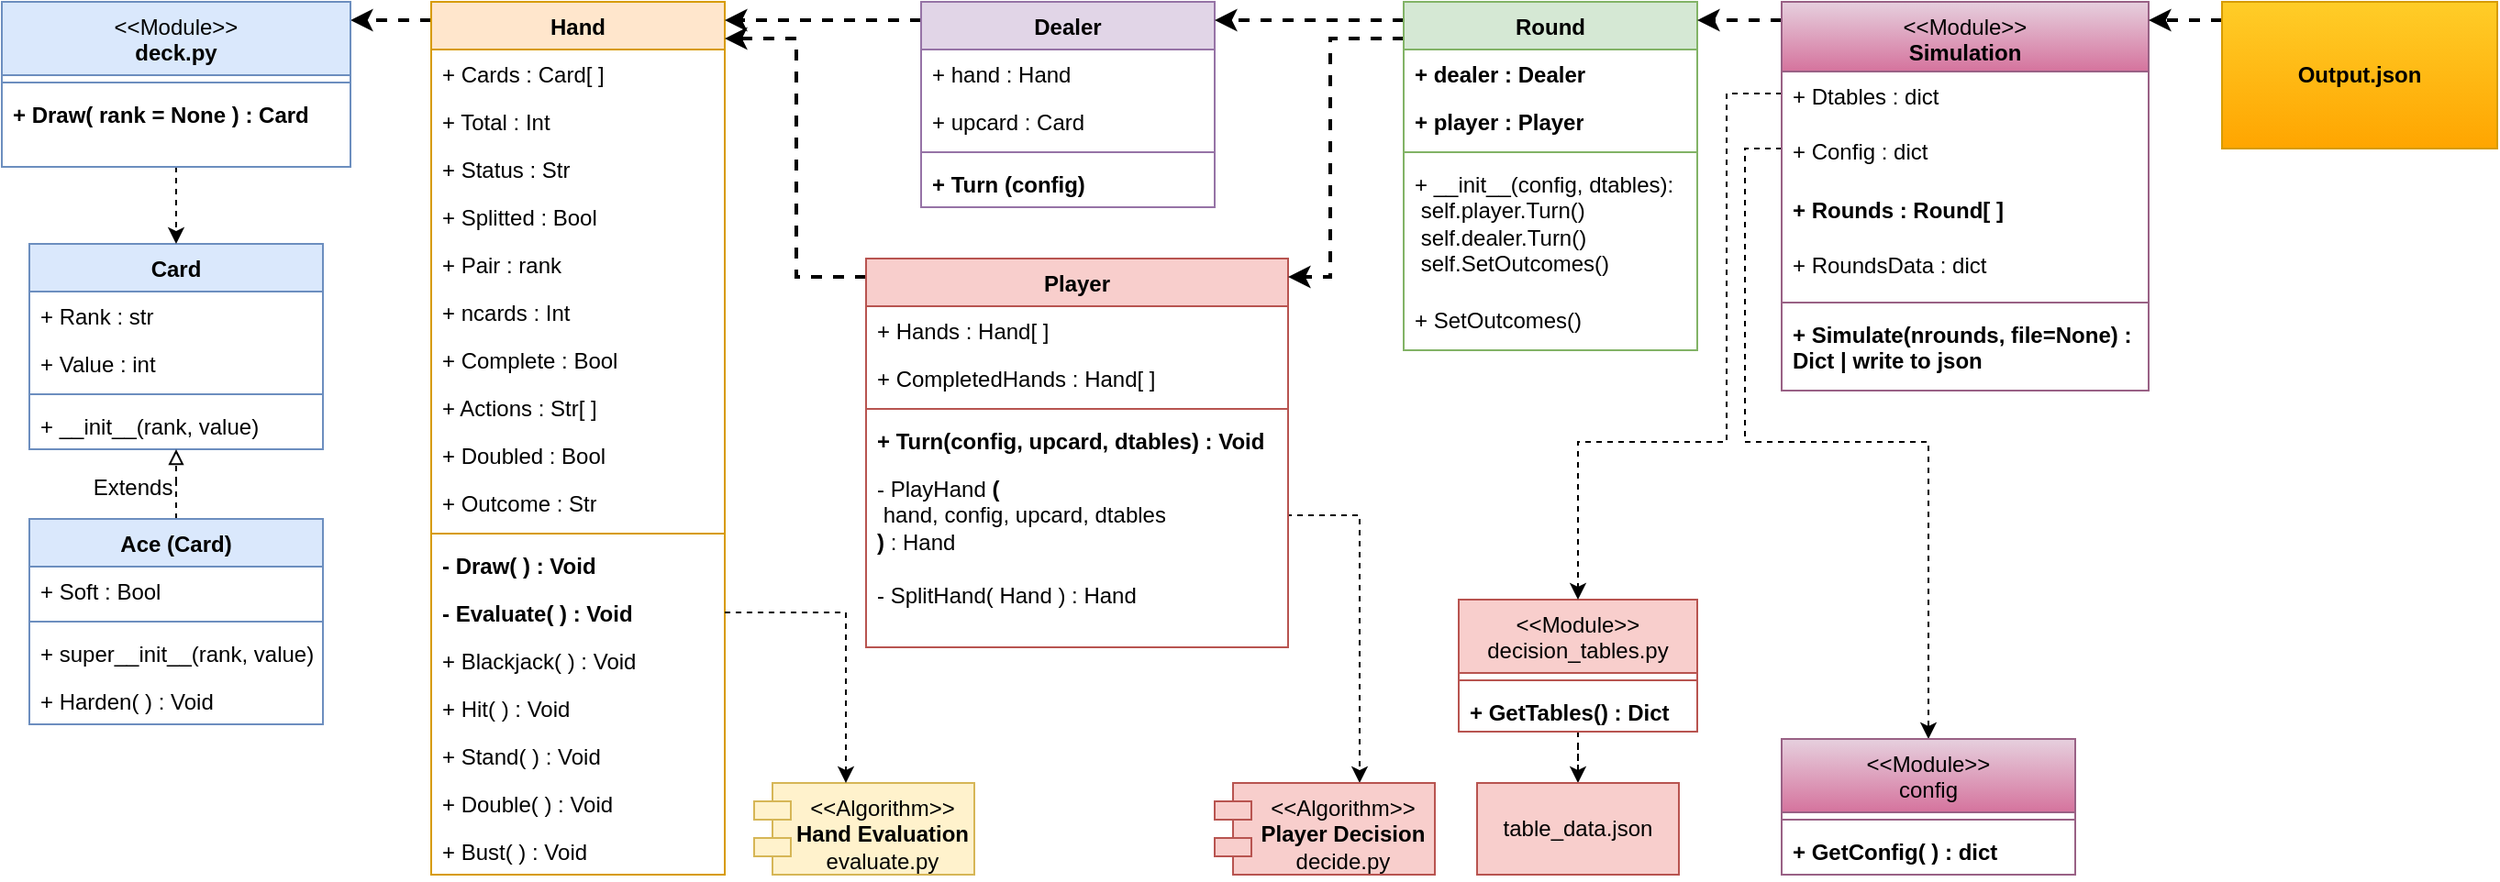 <mxfile version="21.1.2" type="device">
  <diagram name="Page-1" id="7DpOC3-QBoEndVEFqyjz">
    <mxGraphModel dx="2577" dy="1023" grid="1" gridSize="10" guides="1" tooltips="1" connect="1" arrows="1" fold="1" page="1" pageScale="1" pageWidth="850" pageHeight="1100" math="0" shadow="0">
      <root>
        <mxCell id="0" />
        <mxCell id="1" parent="0" />
        <mxCell id="NY3S9bCNHuYxU6Ima1e8-138" style="edgeStyle=orthogonalEdgeStyle;rounded=0;orthogonalLoop=1;jettySize=auto;html=1;dashed=1;strokeWidth=2;" parent="1" source="NY3S9bCNHuYxU6Ima1e8-22" target="NY3S9bCNHuYxU6Ima1e8-58" edge="1">
          <mxGeometry relative="1" as="geometry">
            <Array as="points">
              <mxPoint x="-610" y="370" />
              <mxPoint x="-610" y="370" />
            </Array>
          </mxGeometry>
        </mxCell>
        <mxCell id="NY3S9bCNHuYxU6Ima1e8-22" value="Hand" style="swimlane;fontStyle=1;align=center;verticalAlign=top;childLayout=stackLayout;horizontal=1;startSize=26;horizontalStack=0;resizeParent=1;resizeParentMax=0;resizeLast=0;collapsible=1;marginBottom=0;whiteSpace=wrap;html=1;fillColor=#ffe6cc;strokeColor=#d79b00;" parent="1" vertex="1">
          <mxGeometry x="-606" y="360" width="160" height="476" as="geometry" />
        </mxCell>
        <mxCell id="NY3S9bCNHuYxU6Ima1e8-23" value="+ Cards : Card[ ]" style="text;strokeColor=none;fillColor=none;align=left;verticalAlign=top;spacingLeft=4;spacingRight=4;overflow=hidden;rotatable=0;points=[[0,0.5],[1,0.5]];portConstraint=eastwest;whiteSpace=wrap;html=1;" parent="NY3S9bCNHuYxU6Ima1e8-22" vertex="1">
          <mxGeometry y="26" width="160" height="26" as="geometry" />
        </mxCell>
        <mxCell id="NY3S9bCNHuYxU6Ima1e8-33" value="+ Total : Int" style="text;strokeColor=none;fillColor=none;align=left;verticalAlign=top;spacingLeft=4;spacingRight=4;overflow=hidden;rotatable=0;points=[[0,0.5],[1,0.5]];portConstraint=eastwest;whiteSpace=wrap;html=1;" parent="NY3S9bCNHuYxU6Ima1e8-22" vertex="1">
          <mxGeometry y="52" width="160" height="26" as="geometry" />
        </mxCell>
        <mxCell id="NY3S9bCNHuYxU6Ima1e8-34" value="+ Status : Str" style="text;strokeColor=none;fillColor=none;align=left;verticalAlign=top;spacingLeft=4;spacingRight=4;overflow=hidden;rotatable=0;points=[[0,0.5],[1,0.5]];portConstraint=eastwest;whiteSpace=wrap;html=1;" parent="NY3S9bCNHuYxU6Ima1e8-22" vertex="1">
          <mxGeometry y="78" width="160" height="26" as="geometry" />
        </mxCell>
        <mxCell id="NY3S9bCNHuYxU6Ima1e8-35" value="+ Splitted : Bool" style="text;strokeColor=none;fillColor=none;align=left;verticalAlign=top;spacingLeft=4;spacingRight=4;overflow=hidden;rotatable=0;points=[[0,0.5],[1,0.5]];portConstraint=eastwest;whiteSpace=wrap;html=1;" parent="NY3S9bCNHuYxU6Ima1e8-22" vertex="1">
          <mxGeometry y="104" width="160" height="26" as="geometry" />
        </mxCell>
        <mxCell id="NY3S9bCNHuYxU6Ima1e8-36" value="+ Pair : rank" style="text;strokeColor=none;fillColor=none;align=left;verticalAlign=top;spacingLeft=4;spacingRight=4;overflow=hidden;rotatable=0;points=[[0,0.5],[1,0.5]];portConstraint=eastwest;whiteSpace=wrap;html=1;" parent="NY3S9bCNHuYxU6Ima1e8-22" vertex="1">
          <mxGeometry y="130" width="160" height="26" as="geometry" />
        </mxCell>
        <mxCell id="NY3S9bCNHuYxU6Ima1e8-37" value="+ ncards : Int" style="text;strokeColor=none;fillColor=none;align=left;verticalAlign=top;spacingLeft=4;spacingRight=4;overflow=hidden;rotatable=0;points=[[0,0.5],[1,0.5]];portConstraint=eastwest;whiteSpace=wrap;html=1;" parent="NY3S9bCNHuYxU6Ima1e8-22" vertex="1">
          <mxGeometry y="156" width="160" height="26" as="geometry" />
        </mxCell>
        <mxCell id="NY3S9bCNHuYxU6Ima1e8-38" value="+ Complete : Bool" style="text;strokeColor=none;fillColor=none;align=left;verticalAlign=top;spacingLeft=4;spacingRight=4;overflow=hidden;rotatable=0;points=[[0,0.5],[1,0.5]];portConstraint=eastwest;whiteSpace=wrap;html=1;" parent="NY3S9bCNHuYxU6Ima1e8-22" vertex="1">
          <mxGeometry y="182" width="160" height="26" as="geometry" />
        </mxCell>
        <mxCell id="NY3S9bCNHuYxU6Ima1e8-31" value="+ Actions : Str[ ]" style="text;strokeColor=none;fillColor=none;align=left;verticalAlign=top;spacingLeft=4;spacingRight=4;overflow=hidden;rotatable=0;points=[[0,0.5],[1,0.5]];portConstraint=eastwest;whiteSpace=wrap;html=1;" parent="NY3S9bCNHuYxU6Ima1e8-22" vertex="1">
          <mxGeometry y="208" width="160" height="26" as="geometry" />
        </mxCell>
        <mxCell id="NY3S9bCNHuYxU6Ima1e8-39" value="+ Doubled : Bool" style="text;strokeColor=none;fillColor=none;align=left;verticalAlign=top;spacingLeft=4;spacingRight=4;overflow=hidden;rotatable=0;points=[[0,0.5],[1,0.5]];portConstraint=eastwest;whiteSpace=wrap;html=1;" parent="NY3S9bCNHuYxU6Ima1e8-22" vertex="1">
          <mxGeometry y="234" width="160" height="26" as="geometry" />
        </mxCell>
        <mxCell id="NY3S9bCNHuYxU6Ima1e8-40" value="+ Outcome : Str" style="text;strokeColor=none;fillColor=none;align=left;verticalAlign=top;spacingLeft=4;spacingRight=4;overflow=hidden;rotatable=0;points=[[0,0.5],[1,0.5]];portConstraint=eastwest;whiteSpace=wrap;html=1;" parent="NY3S9bCNHuYxU6Ima1e8-22" vertex="1">
          <mxGeometry y="260" width="160" height="26" as="geometry" />
        </mxCell>
        <mxCell id="NY3S9bCNHuYxU6Ima1e8-24" value="" style="line;strokeWidth=1;fillColor=none;align=left;verticalAlign=middle;spacingTop=-1;spacingLeft=3;spacingRight=3;rotatable=0;labelPosition=right;points=[];portConstraint=eastwest;strokeColor=inherit;" parent="NY3S9bCNHuYxU6Ima1e8-22" vertex="1">
          <mxGeometry y="286" width="160" height="8" as="geometry" />
        </mxCell>
        <mxCell id="NY3S9bCNHuYxU6Ima1e8-48" value="- Draw( ) : Void" style="text;strokeColor=none;fillColor=none;align=left;verticalAlign=top;spacingLeft=4;spacingRight=4;overflow=hidden;rotatable=0;points=[[0,0.5],[1,0.5]];portConstraint=eastwest;whiteSpace=wrap;html=1;fontStyle=1" parent="NY3S9bCNHuYxU6Ima1e8-22" vertex="1">
          <mxGeometry y="294" width="160" height="26" as="geometry" />
        </mxCell>
        <mxCell id="NY3S9bCNHuYxU6Ima1e8-25" value="- Evaluate( ) : Void" style="text;strokeColor=none;fillColor=none;align=left;verticalAlign=top;spacingLeft=4;spacingRight=4;overflow=hidden;rotatable=0;points=[[0,0.5],[1,0.5]];portConstraint=eastwest;whiteSpace=wrap;html=1;fontStyle=1" parent="NY3S9bCNHuYxU6Ima1e8-22" vertex="1">
          <mxGeometry y="320" width="160" height="26" as="geometry" />
        </mxCell>
        <mxCell id="NY3S9bCNHuYxU6Ima1e8-42" value="+ Blackjack( ) : Void" style="text;strokeColor=none;fillColor=none;align=left;verticalAlign=top;spacingLeft=4;spacingRight=4;overflow=hidden;rotatable=0;points=[[0,0.5],[1,0.5]];portConstraint=eastwest;whiteSpace=wrap;html=1;" parent="NY3S9bCNHuYxU6Ima1e8-22" vertex="1">
          <mxGeometry y="346" width="160" height="26" as="geometry" />
        </mxCell>
        <mxCell id="NY3S9bCNHuYxU6Ima1e8-44" value="+ Hit( ) : Void" style="text;strokeColor=none;fillColor=none;align=left;verticalAlign=top;spacingLeft=4;spacingRight=4;overflow=hidden;rotatable=0;points=[[0,0.5],[1,0.5]];portConstraint=eastwest;whiteSpace=wrap;html=1;" parent="NY3S9bCNHuYxU6Ima1e8-22" vertex="1">
          <mxGeometry y="372" width="160" height="26" as="geometry" />
        </mxCell>
        <mxCell id="NY3S9bCNHuYxU6Ima1e8-45" value="+ Stand( ) : Void" style="text;strokeColor=none;fillColor=none;align=left;verticalAlign=top;spacingLeft=4;spacingRight=4;overflow=hidden;rotatable=0;points=[[0,0.5],[1,0.5]];portConstraint=eastwest;whiteSpace=wrap;html=1;" parent="NY3S9bCNHuYxU6Ima1e8-22" vertex="1">
          <mxGeometry y="398" width="160" height="26" as="geometry" />
        </mxCell>
        <mxCell id="NY3S9bCNHuYxU6Ima1e8-43" value="+ Double( ) : Void" style="text;strokeColor=none;fillColor=none;align=left;verticalAlign=top;spacingLeft=4;spacingRight=4;overflow=hidden;rotatable=0;points=[[0,0.5],[1,0.5]];portConstraint=eastwest;whiteSpace=wrap;html=1;" parent="NY3S9bCNHuYxU6Ima1e8-22" vertex="1">
          <mxGeometry y="424" width="160" height="26" as="geometry" />
        </mxCell>
        <mxCell id="NY3S9bCNHuYxU6Ima1e8-46" value="+ Bust( ) : Void" style="text;strokeColor=none;fillColor=none;align=left;verticalAlign=top;spacingLeft=4;spacingRight=4;overflow=hidden;rotatable=0;points=[[0,0.5],[1,0.5]];portConstraint=eastwest;whiteSpace=wrap;html=1;" parent="NY3S9bCNHuYxU6Ima1e8-22" vertex="1">
          <mxGeometry y="450" width="160" height="26" as="geometry" />
        </mxCell>
        <mxCell id="XpE2dCUKxIDjwioG4O6Z-105" value="&amp;lt;&amp;lt;Algorithm&amp;gt;&amp;gt;&lt;br&gt;&lt;b&gt;Hand Evaluation&lt;/b&gt;&lt;br&gt;evaluate.py" style="shape=module;align=left;spacingLeft=20;align=center;verticalAlign=top;whiteSpace=wrap;html=1;fillColor=#fff2cc;strokeColor=#d6b656;container=0;" parent="1" vertex="1">
          <mxGeometry x="-430" y="786" width="120" height="50" as="geometry" />
        </mxCell>
        <mxCell id="NY3S9bCNHuYxU6Ima1e8-53" value="Card" style="swimlane;fontStyle=1;align=center;verticalAlign=top;childLayout=stackLayout;horizontal=1;startSize=26;horizontalStack=0;resizeParent=1;resizeParentMax=0;resizeLast=0;collapsible=1;marginBottom=0;whiteSpace=wrap;html=1;fillColor=#dae8fc;strokeColor=#6c8ebf;" parent="1" vertex="1">
          <mxGeometry x="-825" y="492" width="160" height="112" as="geometry" />
        </mxCell>
        <mxCell id="NY3S9bCNHuYxU6Ima1e8-65" value="+ Rank : str" style="text;strokeColor=none;fillColor=none;align=left;verticalAlign=top;spacingLeft=4;spacingRight=4;overflow=hidden;rotatable=0;points=[[0,0.5],[1,0.5]];portConstraint=eastwest;whiteSpace=wrap;html=1;" parent="NY3S9bCNHuYxU6Ima1e8-53" vertex="1">
          <mxGeometry y="26" width="160" height="26" as="geometry" />
        </mxCell>
        <mxCell id="NY3S9bCNHuYxU6Ima1e8-54" value="+ Value : int" style="text;strokeColor=none;fillColor=none;align=left;verticalAlign=top;spacingLeft=4;spacingRight=4;overflow=hidden;rotatable=0;points=[[0,0.5],[1,0.5]];portConstraint=eastwest;whiteSpace=wrap;html=1;" parent="NY3S9bCNHuYxU6Ima1e8-53" vertex="1">
          <mxGeometry y="52" width="160" height="26" as="geometry" />
        </mxCell>
        <mxCell id="NY3S9bCNHuYxU6Ima1e8-55" value="" style="line;strokeWidth=1;fillColor=none;align=left;verticalAlign=middle;spacingTop=-1;spacingLeft=3;spacingRight=3;rotatable=0;labelPosition=right;points=[];portConstraint=eastwest;strokeColor=inherit;" parent="NY3S9bCNHuYxU6Ima1e8-53" vertex="1">
          <mxGeometry y="78" width="160" height="8" as="geometry" />
        </mxCell>
        <mxCell id="NY3S9bCNHuYxU6Ima1e8-56" value="+ __init__(rank, value)" style="text;strokeColor=none;fillColor=none;align=left;verticalAlign=top;spacingLeft=4;spacingRight=4;overflow=hidden;rotatable=0;points=[[0,0.5],[1,0.5]];portConstraint=eastwest;whiteSpace=wrap;html=1;" parent="NY3S9bCNHuYxU6Ima1e8-53" vertex="1">
          <mxGeometry y="86" width="160" height="26" as="geometry" />
        </mxCell>
        <mxCell id="NY3S9bCNHuYxU6Ima1e8-67" style="edgeStyle=orthogonalEdgeStyle;rounded=0;orthogonalLoop=1;jettySize=auto;html=1;dashed=1;" parent="1" source="NY3S9bCNHuYxU6Ima1e8-58" target="NY3S9bCNHuYxU6Ima1e8-53" edge="1">
          <mxGeometry relative="1" as="geometry" />
        </mxCell>
        <mxCell id="NY3S9bCNHuYxU6Ima1e8-58" value="&lt;span style=&quot;font-weight: normal;&quot;&gt;&amp;lt;&amp;lt;Module&amp;gt;&amp;gt;&lt;br&gt;&lt;/span&gt;deck.py" style="swimlane;fontStyle=1;align=center;verticalAlign=top;childLayout=stackLayout;horizontal=1;startSize=40;horizontalStack=0;resizeParent=1;resizeParentMax=0;resizeLast=0;collapsible=1;marginBottom=0;whiteSpace=wrap;html=1;fillColor=#dae8fc;strokeColor=#6c8ebf;" parent="1" vertex="1">
          <mxGeometry x="-840" y="360" width="190" height="90" as="geometry" />
        </mxCell>
        <mxCell id="NY3S9bCNHuYxU6Ima1e8-60" value="" style="line;strokeWidth=1;fillColor=none;align=left;verticalAlign=middle;spacingTop=-1;spacingLeft=3;spacingRight=3;rotatable=0;labelPosition=right;points=[];portConstraint=eastwest;strokeColor=inherit;" parent="NY3S9bCNHuYxU6Ima1e8-58" vertex="1">
          <mxGeometry y="40" width="190" height="8" as="geometry" />
        </mxCell>
        <mxCell id="NY3S9bCNHuYxU6Ima1e8-61" value="+ Draw( rank = None ) : Card" style="text;strokeColor=none;fillColor=none;align=left;verticalAlign=top;spacingLeft=4;spacingRight=4;overflow=hidden;rotatable=0;points=[[0,0.5],[1,0.5]];portConstraint=eastwest;whiteSpace=wrap;html=1;fontStyle=1" parent="NY3S9bCNHuYxU6Ima1e8-58" vertex="1">
          <mxGeometry y="48" width="190" height="42" as="geometry" />
        </mxCell>
        <mxCell id="NY3S9bCNHuYxU6Ima1e8-73" style="edgeStyle=orthogonalEdgeStyle;rounded=0;orthogonalLoop=1;jettySize=auto;html=1;dashed=1;endArrow=block;endFill=0;" parent="1" source="NY3S9bCNHuYxU6Ima1e8-68" target="NY3S9bCNHuYxU6Ima1e8-53" edge="1">
          <mxGeometry relative="1" as="geometry" />
        </mxCell>
        <mxCell id="NY3S9bCNHuYxU6Ima1e8-68" value="Ace (Card)" style="swimlane;fontStyle=1;align=center;verticalAlign=top;childLayout=stackLayout;horizontal=1;startSize=26;horizontalStack=0;resizeParent=1;resizeParentMax=0;resizeLast=0;collapsible=1;marginBottom=0;whiteSpace=wrap;html=1;fillColor=#dae8fc;strokeColor=#6c8ebf;" parent="1" vertex="1">
          <mxGeometry x="-825" y="642" width="160" height="112" as="geometry" />
        </mxCell>
        <mxCell id="NY3S9bCNHuYxU6Ima1e8-69" value="+ Soft : Bool" style="text;strokeColor=none;fillColor=none;align=left;verticalAlign=top;spacingLeft=4;spacingRight=4;overflow=hidden;rotatable=0;points=[[0,0.5],[1,0.5]];portConstraint=eastwest;whiteSpace=wrap;html=1;" parent="NY3S9bCNHuYxU6Ima1e8-68" vertex="1">
          <mxGeometry y="26" width="160" height="26" as="geometry" />
        </mxCell>
        <mxCell id="NY3S9bCNHuYxU6Ima1e8-70" value="" style="line;strokeWidth=1;fillColor=none;align=left;verticalAlign=middle;spacingTop=-1;spacingLeft=3;spacingRight=3;rotatable=0;labelPosition=right;points=[];portConstraint=eastwest;strokeColor=inherit;" parent="NY3S9bCNHuYxU6Ima1e8-68" vertex="1">
          <mxGeometry y="52" width="160" height="8" as="geometry" />
        </mxCell>
        <mxCell id="NY3S9bCNHuYxU6Ima1e8-72" value="+ super__init__(rank, value)" style="text;strokeColor=none;fillColor=none;align=left;verticalAlign=top;spacingLeft=4;spacingRight=4;overflow=hidden;rotatable=0;points=[[0,0.5],[1,0.5]];portConstraint=eastwest;whiteSpace=wrap;html=1;" parent="NY3S9bCNHuYxU6Ima1e8-68" vertex="1">
          <mxGeometry y="60" width="160" height="26" as="geometry" />
        </mxCell>
        <mxCell id="NY3S9bCNHuYxU6Ima1e8-71" value="+ Harden( ) : Void" style="text;strokeColor=none;fillColor=none;align=left;verticalAlign=top;spacingLeft=4;spacingRight=4;overflow=hidden;rotatable=0;points=[[0,0.5],[1,0.5]];portConstraint=eastwest;whiteSpace=wrap;html=1;" parent="NY3S9bCNHuYxU6Ima1e8-68" vertex="1">
          <mxGeometry y="86" width="160" height="26" as="geometry" />
        </mxCell>
        <mxCell id="NY3S9bCNHuYxU6Ima1e8-123" style="edgeStyle=orthogonalEdgeStyle;rounded=0;orthogonalLoop=1;jettySize=auto;html=1;dashed=1;strokeWidth=2;" parent="1" source="NY3S9bCNHuYxU6Ima1e8-75" target="NY3S9bCNHuYxU6Ima1e8-22" edge="1">
          <mxGeometry relative="1" as="geometry">
            <Array as="points">
              <mxPoint x="-407" y="510" />
              <mxPoint x="-407" y="380" />
            </Array>
          </mxGeometry>
        </mxCell>
        <mxCell id="NY3S9bCNHuYxU6Ima1e8-143" style="edgeStyle=orthogonalEdgeStyle;rounded=0;orthogonalLoop=1;jettySize=auto;html=1;dashed=1;exitX=1;exitY=0.5;exitDx=0;exitDy=0;" parent="1" source="NY3S9bCNHuYxU6Ima1e8-79" target="NY3S9bCNHuYxU6Ima1e8-85" edge="1">
          <mxGeometry relative="1" as="geometry">
            <Array as="points">
              <mxPoint x="-100" y="640" />
            </Array>
          </mxGeometry>
        </mxCell>
        <mxCell id="NY3S9bCNHuYxU6Ima1e8-75" value="Player" style="swimlane;fontStyle=1;align=center;verticalAlign=top;childLayout=stackLayout;horizontal=1;startSize=26;horizontalStack=0;resizeParent=1;resizeParentMax=0;resizeLast=0;collapsible=1;marginBottom=0;whiteSpace=wrap;html=1;fillColor=#f8cecc;strokeColor=#b85450;" parent="1" vertex="1">
          <mxGeometry x="-369" y="500" width="230" height="212" as="geometry" />
        </mxCell>
        <mxCell id="NY3S9bCNHuYxU6Ima1e8-82" value="+ Hands : Hand[ ]" style="text;strokeColor=none;fillColor=none;align=left;verticalAlign=top;spacingLeft=4;spacingRight=4;overflow=hidden;rotatable=0;points=[[0,0.5],[1,0.5]];portConstraint=eastwest;whiteSpace=wrap;html=1;" parent="NY3S9bCNHuYxU6Ima1e8-75" vertex="1">
          <mxGeometry y="26" width="230" height="26" as="geometry" />
        </mxCell>
        <mxCell id="NY3S9bCNHuYxU6Ima1e8-83" value="+ CompletedHands : Hand[ ]" style="text;strokeColor=none;fillColor=none;align=left;verticalAlign=top;spacingLeft=4;spacingRight=4;overflow=hidden;rotatable=0;points=[[0,0.5],[1,0.5]];portConstraint=eastwest;whiteSpace=wrap;html=1;" parent="NY3S9bCNHuYxU6Ima1e8-75" vertex="1">
          <mxGeometry y="52" width="230" height="26" as="geometry" />
        </mxCell>
        <mxCell id="NY3S9bCNHuYxU6Ima1e8-77" value="" style="line;strokeWidth=1;fillColor=none;align=left;verticalAlign=middle;spacingTop=-1;spacingLeft=3;spacingRight=3;rotatable=0;labelPosition=right;points=[];portConstraint=eastwest;strokeColor=inherit;" parent="NY3S9bCNHuYxU6Ima1e8-75" vertex="1">
          <mxGeometry y="78" width="230" height="8" as="geometry" />
        </mxCell>
        <mxCell id="NY3S9bCNHuYxU6Ima1e8-78" value="+ Turn(config, upcard, dtables) : Void" style="text;strokeColor=none;fillColor=none;align=left;verticalAlign=top;spacingLeft=4;spacingRight=4;overflow=hidden;rotatable=0;points=[[0,0.5],[1,0.5]];portConstraint=eastwest;whiteSpace=wrap;html=1;fontStyle=1" parent="NY3S9bCNHuYxU6Ima1e8-75" vertex="1">
          <mxGeometry y="86" width="230" height="26" as="geometry" />
        </mxCell>
        <mxCell id="NY3S9bCNHuYxU6Ima1e8-79" value="- PlayHand&lt;b&gt; (&lt;br&gt;&lt;/b&gt;&lt;span style=&quot;white-space: pre;&quot;&gt; &lt;/span&gt;hand, config, upcard, dtables&lt;br&gt;&lt;b&gt;)&lt;/b&gt; : Hand" style="text;strokeColor=none;fillColor=none;align=left;verticalAlign=top;spacingLeft=4;spacingRight=4;overflow=hidden;rotatable=0;points=[[0,0.5],[1,0.5]];portConstraint=eastwest;whiteSpace=wrap;html=1;" parent="NY3S9bCNHuYxU6Ima1e8-75" vertex="1">
          <mxGeometry y="112" width="230" height="58" as="geometry" />
        </mxCell>
        <mxCell id="NY3S9bCNHuYxU6Ima1e8-80" value="- SplitHand( Hand ) : Hand" style="text;strokeColor=none;fillColor=none;align=left;verticalAlign=top;spacingLeft=4;spacingRight=4;overflow=hidden;rotatable=0;points=[[0,0.5],[1,0.5]];portConstraint=eastwest;whiteSpace=wrap;html=1;" parent="NY3S9bCNHuYxU6Ima1e8-75" vertex="1">
          <mxGeometry y="170" width="230" height="42" as="geometry" />
        </mxCell>
        <mxCell id="NY3S9bCNHuYxU6Ima1e8-85" value="&amp;lt;&amp;lt;Algorithm&amp;gt;&amp;gt;&lt;br&gt;&lt;b&gt;Player Decision&lt;/b&gt;&lt;br&gt;decide.py" style="shape=module;align=left;spacingLeft=20;align=center;verticalAlign=top;whiteSpace=wrap;html=1;fillColor=#f8cecc;strokeColor=#b85450;container=0;" parent="1" vertex="1">
          <mxGeometry x="-179" y="786" width="120" height="50" as="geometry" />
        </mxCell>
        <mxCell id="NY3S9bCNHuYxU6Ima1e8-124" style="edgeStyle=orthogonalEdgeStyle;rounded=0;orthogonalLoop=1;jettySize=auto;html=1;dashed=1;strokeWidth=2;" parent="1" source="NY3S9bCNHuYxU6Ima1e8-86" target="NY3S9bCNHuYxU6Ima1e8-22" edge="1">
          <mxGeometry relative="1" as="geometry">
            <Array as="points">
              <mxPoint x="-360" y="370" />
              <mxPoint x="-360" y="370" />
            </Array>
          </mxGeometry>
        </mxCell>
        <mxCell id="NY3S9bCNHuYxU6Ima1e8-86" value="Dealer" style="swimlane;fontStyle=1;align=center;verticalAlign=top;childLayout=stackLayout;horizontal=1;startSize=26;horizontalStack=0;resizeParent=1;resizeParentMax=0;resizeLast=0;collapsible=1;marginBottom=0;whiteSpace=wrap;html=1;fillColor=#e1d5e7;strokeColor=#9673a6;" parent="1" vertex="1">
          <mxGeometry x="-339" y="360" width="160" height="112" as="geometry" />
        </mxCell>
        <mxCell id="NY3S9bCNHuYxU6Ima1e8-87" value="+ hand : Hand" style="text;align=left;verticalAlign=top;spacingLeft=4;spacingRight=4;overflow=hidden;rotatable=0;points=[[0,0.5],[1,0.5]];portConstraint=eastwest;whiteSpace=wrap;html=1;" parent="NY3S9bCNHuYxU6Ima1e8-86" vertex="1">
          <mxGeometry y="26" width="160" height="26" as="geometry" />
        </mxCell>
        <mxCell id="NY3S9bCNHuYxU6Ima1e8-90" value="+ upcard : Card" style="text;strokeColor=none;fillColor=none;align=left;verticalAlign=top;spacingLeft=4;spacingRight=4;overflow=hidden;rotatable=0;points=[[0,0.5],[1,0.5]];portConstraint=eastwest;whiteSpace=wrap;html=1;" parent="NY3S9bCNHuYxU6Ima1e8-86" vertex="1">
          <mxGeometry y="52" width="160" height="26" as="geometry" />
        </mxCell>
        <mxCell id="NY3S9bCNHuYxU6Ima1e8-88" value="" style="line;strokeWidth=1;fillColor=none;align=left;verticalAlign=middle;spacingTop=-1;spacingLeft=3;spacingRight=3;rotatable=0;labelPosition=right;points=[];portConstraint=eastwest;strokeColor=inherit;" parent="NY3S9bCNHuYxU6Ima1e8-86" vertex="1">
          <mxGeometry y="78" width="160" height="8" as="geometry" />
        </mxCell>
        <mxCell id="NY3S9bCNHuYxU6Ima1e8-89" value="+ Turn (config)" style="text;strokeColor=none;fillColor=none;align=left;verticalAlign=top;spacingLeft=4;spacingRight=4;overflow=hidden;rotatable=0;points=[[0,0.5],[1,0.5]];portConstraint=eastwest;whiteSpace=wrap;html=1;fontStyle=1" parent="NY3S9bCNHuYxU6Ima1e8-86" vertex="1">
          <mxGeometry y="86" width="160" height="26" as="geometry" />
        </mxCell>
        <mxCell id="NY3S9bCNHuYxU6Ima1e8-158" style="edgeStyle=orthogonalEdgeStyle;rounded=0;orthogonalLoop=1;jettySize=auto;html=1;dashed=1;" parent="1" source="NY3S9bCNHuYxU6Ima1e8-92" target="NY3S9bCNHuYxU6Ima1e8-96" edge="1">
          <mxGeometry relative="1" as="geometry" />
        </mxCell>
        <mxCell id="NY3S9bCNHuYxU6Ima1e8-92" value="&lt;span style=&quot;font-weight: normal;&quot;&gt;&amp;lt;&amp;lt;Module&amp;gt;&amp;gt;&lt;br&gt;decision_tables.py&lt;/span&gt;" style="swimlane;fontStyle=1;align=center;verticalAlign=top;childLayout=stackLayout;horizontal=1;startSize=40;horizontalStack=0;resizeParent=1;resizeParentMax=0;resizeLast=0;collapsible=1;marginBottom=0;whiteSpace=wrap;html=1;fillColor=#f8cecc;strokeColor=#b85450;" parent="1" vertex="1">
          <mxGeometry x="-46" y="686" width="130" height="72" as="geometry" />
        </mxCell>
        <mxCell id="NY3S9bCNHuYxU6Ima1e8-94" value="" style="line;strokeWidth=1;fillColor=none;align=left;verticalAlign=middle;spacingTop=-1;spacingLeft=3;spacingRight=3;rotatable=0;labelPosition=right;points=[];portConstraint=eastwest;strokeColor=inherit;" parent="NY3S9bCNHuYxU6Ima1e8-92" vertex="1">
          <mxGeometry y="40" width="130" height="8" as="geometry" />
        </mxCell>
        <mxCell id="NY3S9bCNHuYxU6Ima1e8-95" value="&lt;b&gt;+ GetTables() : Dict&lt;/b&gt;" style="text;strokeColor=none;fillColor=none;align=left;verticalAlign=top;spacingLeft=4;spacingRight=4;overflow=hidden;rotatable=0;points=[[0,0.5],[1,0.5]];portConstraint=eastwest;whiteSpace=wrap;html=1;" parent="NY3S9bCNHuYxU6Ima1e8-92" vertex="1">
          <mxGeometry y="48" width="130" height="24" as="geometry" />
        </mxCell>
        <mxCell id="NY3S9bCNHuYxU6Ima1e8-96" value="table_data.json" style="html=1;whiteSpace=wrap;fillColor=#f8cecc;strokeColor=#b85450;" parent="1" vertex="1">
          <mxGeometry x="-36" y="786" width="110" height="50" as="geometry" />
        </mxCell>
        <mxCell id="NY3S9bCNHuYxU6Ima1e8-100" value="Extends" style="text;html=1;align=center;verticalAlign=middle;resizable=0;points=[];autosize=1;strokeColor=none;fillColor=none;" parent="1" vertex="1">
          <mxGeometry x="-804" y="610" width="70" height="30" as="geometry" />
        </mxCell>
        <mxCell id="NY3S9bCNHuYxU6Ima1e8-129" style="edgeStyle=orthogonalEdgeStyle;rounded=0;orthogonalLoop=1;jettySize=auto;html=1;dashed=1;strokeWidth=2;" parent="1" source="NY3S9bCNHuYxU6Ima1e8-105" target="NY3S9bCNHuYxU6Ima1e8-75" edge="1">
          <mxGeometry relative="1" as="geometry">
            <Array as="points">
              <mxPoint x="-116" y="380" />
              <mxPoint x="-116" y="510" />
            </Array>
          </mxGeometry>
        </mxCell>
        <mxCell id="NY3S9bCNHuYxU6Ima1e8-130" style="edgeStyle=orthogonalEdgeStyle;rounded=0;orthogonalLoop=1;jettySize=auto;html=1;dashed=1;strokeWidth=2;" parent="1" source="NY3S9bCNHuYxU6Ima1e8-105" target="NY3S9bCNHuYxU6Ima1e8-86" edge="1">
          <mxGeometry relative="1" as="geometry">
            <Array as="points">
              <mxPoint x="-100" y="370" />
              <mxPoint x="-100" y="370" />
            </Array>
          </mxGeometry>
        </mxCell>
        <mxCell id="NY3S9bCNHuYxU6Ima1e8-105" value="Round" style="swimlane;fontStyle=1;align=center;verticalAlign=top;childLayout=stackLayout;horizontal=1;startSize=26;horizontalStack=0;resizeParent=1;resizeParentMax=0;resizeLast=0;collapsible=1;marginBottom=0;whiteSpace=wrap;html=1;fillColor=#d5e8d4;strokeColor=#82b366;" parent="1" vertex="1">
          <mxGeometry x="-76" y="360" width="160" height="190" as="geometry" />
        </mxCell>
        <mxCell id="NY3S9bCNHuYxU6Ima1e8-106" value="+ dealer : Dealer" style="text;strokeColor=none;fillColor=none;align=left;verticalAlign=top;spacingLeft=4;spacingRight=4;overflow=hidden;rotatable=0;points=[[0,0.5],[1,0.5]];portConstraint=eastwest;whiteSpace=wrap;html=1;fontStyle=1" parent="NY3S9bCNHuYxU6Ima1e8-105" vertex="1">
          <mxGeometry y="26" width="160" height="26" as="geometry" />
        </mxCell>
        <mxCell id="NY3S9bCNHuYxU6Ima1e8-136" value="+ player : Player" style="text;strokeColor=none;fillColor=none;align=left;verticalAlign=top;spacingLeft=4;spacingRight=4;overflow=hidden;rotatable=0;points=[[0,0.5],[1,0.5]];portConstraint=eastwest;whiteSpace=wrap;html=1;fontStyle=1" parent="NY3S9bCNHuYxU6Ima1e8-105" vertex="1">
          <mxGeometry y="52" width="160" height="26" as="geometry" />
        </mxCell>
        <mxCell id="NY3S9bCNHuYxU6Ima1e8-107" value="" style="line;strokeWidth=1;fillColor=none;align=left;verticalAlign=middle;spacingTop=-1;spacingLeft=3;spacingRight=3;rotatable=0;labelPosition=right;points=[];portConstraint=eastwest;strokeColor=inherit;" parent="NY3S9bCNHuYxU6Ima1e8-105" vertex="1">
          <mxGeometry y="78" width="160" height="8" as="geometry" />
        </mxCell>
        <mxCell id="NY3S9bCNHuYxU6Ima1e8-108" value="+ __init__(config, dtables):&lt;br&gt;&lt;span style=&quot;white-space: pre;&quot;&gt; &lt;/span&gt;self.player.Turn()&lt;br&gt;&lt;span style=&quot;white-space: pre;&quot;&gt; &lt;/span&gt;self.dealer.Turn()&lt;br&gt;&lt;span style=&quot;white-space: pre;&quot;&gt; &lt;/span&gt;self.SetOutcomes()" style="text;strokeColor=none;fillColor=none;align=left;verticalAlign=top;spacingLeft=4;spacingRight=4;overflow=hidden;rotatable=0;points=[[0,0.5],[1,0.5]];portConstraint=eastwest;whiteSpace=wrap;html=1;" parent="NY3S9bCNHuYxU6Ima1e8-105" vertex="1">
          <mxGeometry y="86" width="160" height="74" as="geometry" />
        </mxCell>
        <mxCell id="NY3S9bCNHuYxU6Ima1e8-137" value="+ SetOutcomes()" style="text;strokeColor=none;fillColor=none;align=left;verticalAlign=top;spacingLeft=4;spacingRight=4;overflow=hidden;rotatable=0;points=[[0,0.5],[1,0.5]];portConstraint=eastwest;whiteSpace=wrap;html=1;" parent="NY3S9bCNHuYxU6Ima1e8-105" vertex="1">
          <mxGeometry y="160" width="160" height="30" as="geometry" />
        </mxCell>
        <mxCell id="NY3S9bCNHuYxU6Ima1e8-135" style="edgeStyle=orthogonalEdgeStyle;rounded=0;orthogonalLoop=1;jettySize=auto;html=1;dashed=1;strokeWidth=2;" parent="1" source="NY3S9bCNHuYxU6Ima1e8-131" target="NY3S9bCNHuYxU6Ima1e8-105" edge="1">
          <mxGeometry relative="1" as="geometry">
            <Array as="points">
              <mxPoint x="100" y="370" />
              <mxPoint x="100" y="370" />
            </Array>
          </mxGeometry>
        </mxCell>
        <mxCell id="NY3S9bCNHuYxU6Ima1e8-156" style="edgeStyle=orthogonalEdgeStyle;rounded=0;orthogonalLoop=1;jettySize=auto;html=1;dashed=1;" parent="1" source="NY3S9bCNHuYxU6Ima1e8-131" target="NY3S9bCNHuYxU6Ima1e8-152" edge="1">
          <mxGeometry relative="1" as="geometry">
            <Array as="points">
              <mxPoint x="110" y="440" />
              <mxPoint x="110" y="600" />
              <mxPoint x="210" y="600" />
            </Array>
          </mxGeometry>
        </mxCell>
        <mxCell id="NY3S9bCNHuYxU6Ima1e8-157" style="edgeStyle=orthogonalEdgeStyle;rounded=0;orthogonalLoop=1;jettySize=auto;html=1;dashed=1;" parent="1" source="NY3S9bCNHuYxU6Ima1e8-131" target="NY3S9bCNHuYxU6Ima1e8-92" edge="1">
          <mxGeometry relative="1" as="geometry">
            <Array as="points">
              <mxPoint x="100" y="410" />
              <mxPoint x="100" y="600" />
              <mxPoint x="19" y="600" />
            </Array>
          </mxGeometry>
        </mxCell>
        <mxCell id="NY3S9bCNHuYxU6Ima1e8-131" value="&lt;span style=&quot;font-weight: normal;&quot;&gt;&amp;lt;&amp;lt;Module&amp;gt;&amp;gt;&lt;/span&gt;&lt;br&gt;Simulation" style="swimlane;fontStyle=1;align=center;verticalAlign=top;childLayout=stackLayout;horizontal=1;startSize=38;horizontalStack=0;resizeParent=1;resizeParentMax=0;resizeLast=0;collapsible=1;marginBottom=0;whiteSpace=wrap;html=1;fillColor=#e6d0de;strokeColor=#996185;gradientColor=#d5739d;" parent="1" vertex="1">
          <mxGeometry x="130" y="360" width="200" height="212" as="geometry" />
        </mxCell>
        <mxCell id="NY3S9bCNHuYxU6Ima1e8-134" value="+ Dtables : dict" style="text;strokeColor=none;fillColor=none;align=left;verticalAlign=top;spacingLeft=4;spacingRight=4;overflow=hidden;rotatable=0;points=[[0,0.5],[1,0.5]];portConstraint=eastwest;whiteSpace=wrap;html=1;" parent="NY3S9bCNHuYxU6Ima1e8-131" vertex="1">
          <mxGeometry y="38" width="200" height="30" as="geometry" />
        </mxCell>
        <mxCell id="NY3S9bCNHuYxU6Ima1e8-149" value="+ Config : dict" style="text;strokeColor=none;fillColor=none;align=left;verticalAlign=top;spacingLeft=4;spacingRight=4;overflow=hidden;rotatable=0;points=[[0,0.5],[1,0.5]];portConstraint=eastwest;whiteSpace=wrap;html=1;" parent="NY3S9bCNHuYxU6Ima1e8-131" vertex="1">
          <mxGeometry y="68" width="200" height="32" as="geometry" />
        </mxCell>
        <mxCell id="NY3S9bCNHuYxU6Ima1e8-148" value="+ Rounds : Round[ ]" style="text;strokeColor=none;fillColor=none;align=left;verticalAlign=top;spacingLeft=4;spacingRight=4;overflow=hidden;rotatable=0;points=[[0,0.5],[1,0.5]];portConstraint=eastwest;whiteSpace=wrap;html=1;fontStyle=1" parent="NY3S9bCNHuYxU6Ima1e8-131" vertex="1">
          <mxGeometry y="100" width="200" height="30" as="geometry" />
        </mxCell>
        <mxCell id="NY3S9bCNHuYxU6Ima1e8-150" value="+ RoundsData : dict" style="text;strokeColor=none;fillColor=none;align=left;verticalAlign=top;spacingLeft=4;spacingRight=4;overflow=hidden;rotatable=0;points=[[0,0.5],[1,0.5]];portConstraint=eastwest;whiteSpace=wrap;html=1;" parent="NY3S9bCNHuYxU6Ima1e8-131" vertex="1">
          <mxGeometry y="130" width="200" height="30" as="geometry" />
        </mxCell>
        <mxCell id="NY3S9bCNHuYxU6Ima1e8-133" value="" style="line;strokeWidth=1;fillColor=none;align=left;verticalAlign=middle;spacingTop=-1;spacingLeft=3;spacingRight=3;rotatable=0;labelPosition=right;points=[];portConstraint=eastwest;strokeColor=inherit;" parent="NY3S9bCNHuYxU6Ima1e8-131" vertex="1">
          <mxGeometry y="160" width="200" height="8" as="geometry" />
        </mxCell>
        <mxCell id="NY3S9bCNHuYxU6Ima1e8-147" value="&lt;b&gt;+ Simulate(nrounds, file=None) : Dict | write to json&lt;/b&gt;" style="text;strokeColor=none;fillColor=none;align=left;verticalAlign=top;spacingLeft=4;spacingRight=4;overflow=hidden;rotatable=0;points=[[0,0.5],[1,0.5]];portConstraint=eastwest;whiteSpace=wrap;html=1;" parent="NY3S9bCNHuYxU6Ima1e8-131" vertex="1">
          <mxGeometry y="168" width="200" height="44" as="geometry" />
        </mxCell>
        <mxCell id="NY3S9bCNHuYxU6Ima1e8-152" value="&lt;span style=&quot;font-weight: normal;&quot;&gt;&amp;lt;&amp;lt;Module&amp;gt;&amp;gt;&lt;br&gt;config&lt;/span&gt;" style="swimlane;fontStyle=1;align=center;verticalAlign=top;childLayout=stackLayout;horizontal=1;startSize=40;horizontalStack=0;resizeParent=1;resizeParentMax=0;resizeLast=0;collapsible=1;marginBottom=0;whiteSpace=wrap;html=1;fillColor=#e6d0de;gradientColor=#d5739d;strokeColor=#996185;" parent="1" vertex="1">
          <mxGeometry x="130" y="762" width="160" height="74" as="geometry" />
        </mxCell>
        <mxCell id="NY3S9bCNHuYxU6Ima1e8-154" value="" style="line;strokeWidth=1;fillColor=none;align=left;verticalAlign=middle;spacingTop=-1;spacingLeft=3;spacingRight=3;rotatable=0;labelPosition=right;points=[];portConstraint=eastwest;strokeColor=inherit;" parent="NY3S9bCNHuYxU6Ima1e8-152" vertex="1">
          <mxGeometry y="40" width="160" height="8" as="geometry" />
        </mxCell>
        <mxCell id="NY3S9bCNHuYxU6Ima1e8-155" value="+ GetConfig( ) : dict" style="text;strokeColor=none;fillColor=none;align=left;verticalAlign=top;spacingLeft=4;spacingRight=4;overflow=hidden;rotatable=0;points=[[0,0.5],[1,0.5]];portConstraint=eastwest;whiteSpace=wrap;html=1;fontStyle=1" parent="NY3S9bCNHuYxU6Ima1e8-152" vertex="1">
          <mxGeometry y="48" width="160" height="26" as="geometry" />
        </mxCell>
        <mxCell id="NY3S9bCNHuYxU6Ima1e8-160" style="edgeStyle=orthogonalEdgeStyle;rounded=0;orthogonalLoop=1;jettySize=auto;html=1;dashed=1;strokeWidth=2;" parent="1" source="NY3S9bCNHuYxU6Ima1e8-159" target="NY3S9bCNHuYxU6Ima1e8-131" edge="1">
          <mxGeometry relative="1" as="geometry">
            <Array as="points">
              <mxPoint x="360" y="370" />
              <mxPoint x="360" y="370" />
            </Array>
          </mxGeometry>
        </mxCell>
        <mxCell id="NY3S9bCNHuYxU6Ima1e8-159" value="&lt;b&gt;Output.json&lt;br&gt;&lt;/b&gt;" style="html=1;whiteSpace=wrap;fillColor=#ffcd28;gradientColor=#ffa500;strokeColor=#d79b00;" parent="1" vertex="1">
          <mxGeometry x="370" y="360" width="150" height="80" as="geometry" />
        </mxCell>
        <mxCell id="NY3S9bCNHuYxU6Ima1e8-161" style="edgeStyle=orthogonalEdgeStyle;rounded=0;orthogonalLoop=1;jettySize=auto;html=1;dashed=1;" parent="1" source="NY3S9bCNHuYxU6Ima1e8-25" target="XpE2dCUKxIDjwioG4O6Z-105" edge="1">
          <mxGeometry relative="1" as="geometry">
            <Array as="points">
              <mxPoint x="-380" y="693" />
            </Array>
          </mxGeometry>
        </mxCell>
      </root>
    </mxGraphModel>
  </diagram>
</mxfile>
